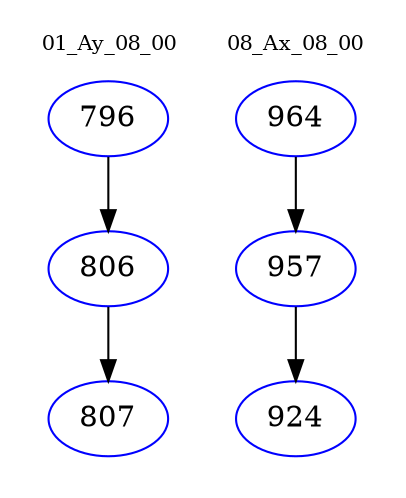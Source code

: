 digraph{
subgraph cluster_0 {
color = white
label = "01_Ay_08_00";
fontsize=10;
T0_796 [label="796", color="blue"]
T0_796 -> T0_806 [color="black"]
T0_806 [label="806", color="blue"]
T0_806 -> T0_807 [color="black"]
T0_807 [label="807", color="blue"]
}
subgraph cluster_1 {
color = white
label = "08_Ax_08_00";
fontsize=10;
T1_964 [label="964", color="blue"]
T1_964 -> T1_957 [color="black"]
T1_957 [label="957", color="blue"]
T1_957 -> T1_924 [color="black"]
T1_924 [label="924", color="blue"]
}
}
